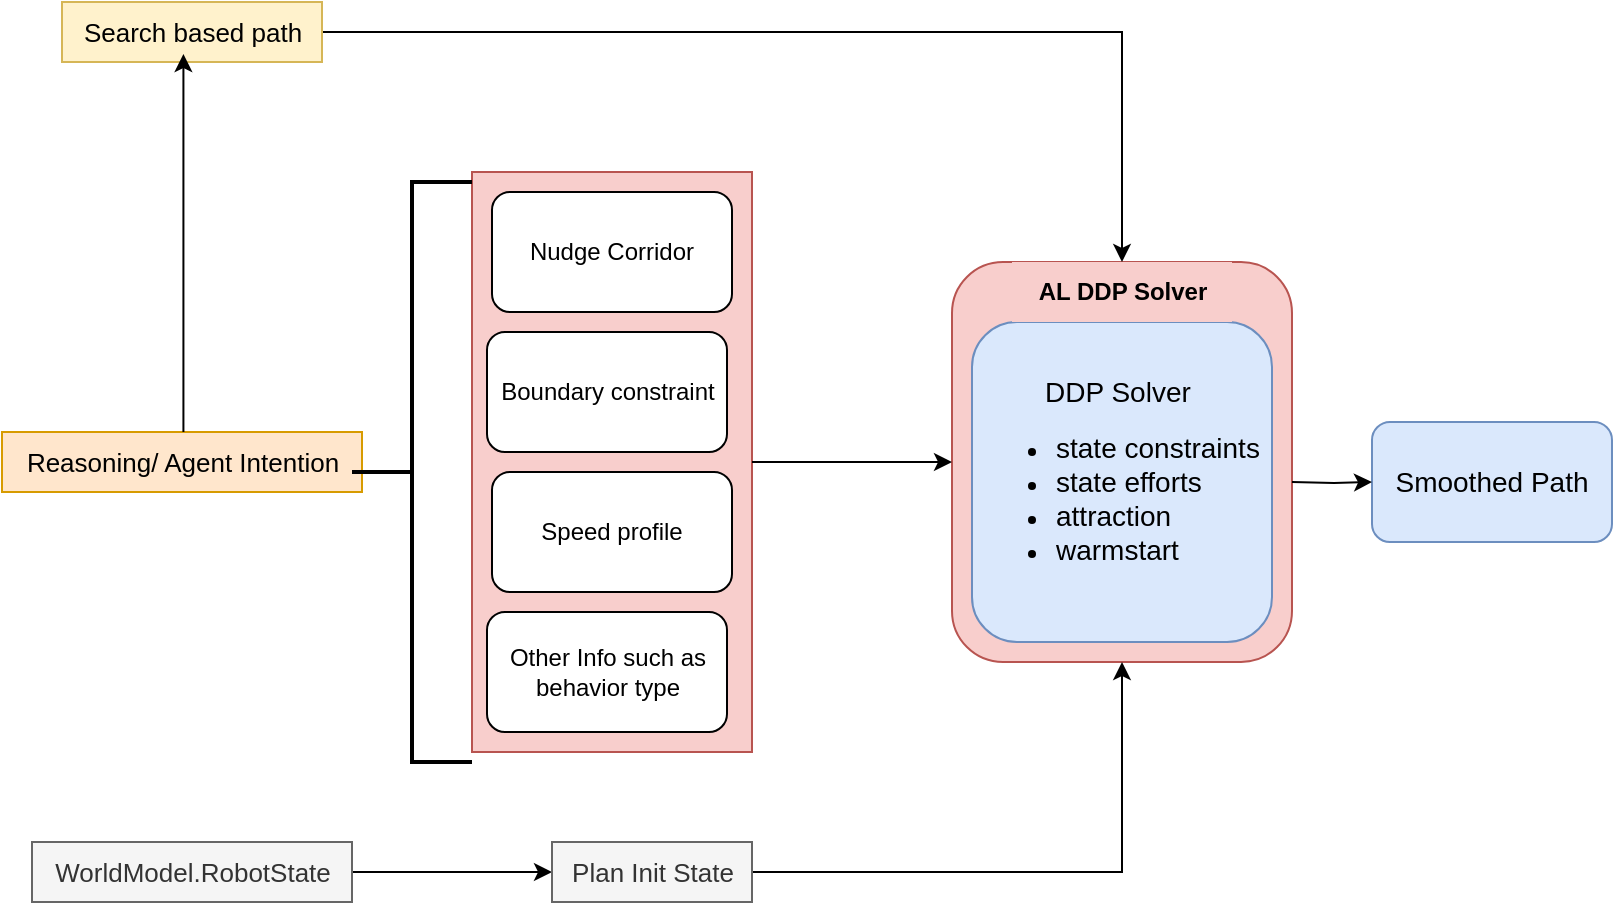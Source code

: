 <mxfile version="26.2.13">
  <diagram name="Page-1" id="lH7OAkQszn0JQ-om_jvU">
    <mxGraphModel dx="1428" dy="681" grid="1" gridSize="10" guides="1" tooltips="1" connect="1" arrows="1" fold="1" page="1" pageScale="1" pageWidth="850" pageHeight="1100" math="0" shadow="0">
      <root>
        <mxCell id="0" />
        <mxCell id="1" parent="0" />
        <mxCell id="d70NaaVjPU07gF6B4FoD-1" value="" style="rounded=1;whiteSpace=wrap;html=1;fillColor=#f8cecc;strokeColor=#b85450;" vertex="1" parent="1">
          <mxGeometry x="1015" y="260" width="170" height="200" as="geometry" />
        </mxCell>
        <mxCell id="LMKS1fgw7sSPHGpPZrgB-2" value="Reasoning/ Agent Intention" style="text;html=1;align=center;verticalAlign=middle;resizable=0;points=[];autosize=1;strokeColor=#d79b00;fillColor=#ffe6cc;fontSize=13;" parent="1" vertex="1">
          <mxGeometry x="540" y="345" width="180" height="30" as="geometry" />
        </mxCell>
        <mxCell id="LMKS1fgw7sSPHGpPZrgB-28" style="edgeStyle=orthogonalEdgeStyle;rounded=0;orthogonalLoop=1;jettySize=auto;html=1;entryX=0.5;entryY=0;entryDx=0;entryDy=0;" parent="1" source="LMKS1fgw7sSPHGpPZrgB-10" target="d70NaaVjPU07gF6B4FoD-1" edge="1">
          <mxGeometry relative="1" as="geometry" />
        </mxCell>
        <mxCell id="LMKS1fgw7sSPHGpPZrgB-10" value="Search based path" style="text;html=1;align=center;verticalAlign=middle;resizable=0;points=[];autosize=1;strokeColor=#d6b656;fillColor=#fff2cc;fontSize=13;" parent="1" vertex="1">
          <mxGeometry x="570" y="130" width="130" height="30" as="geometry" />
        </mxCell>
        <mxCell id="LMKS1fgw7sSPHGpPZrgB-13" value="" style="edgeStyle=orthogonalEdgeStyle;rounded=0;orthogonalLoop=1;jettySize=auto;html=1;" parent="1" source="LMKS1fgw7sSPHGpPZrgB-11" target="LMKS1fgw7sSPHGpPZrgB-12" edge="1">
          <mxGeometry relative="1" as="geometry" />
        </mxCell>
        <mxCell id="LMKS1fgw7sSPHGpPZrgB-11" value="WorldModel.RobotState" style="text;html=1;align=center;verticalAlign=middle;resizable=0;points=[];autosize=1;strokeColor=#666666;fillColor=#f5f5f5;fontColor=#333333;fontSize=13;" parent="1" vertex="1">
          <mxGeometry x="555" y="550" width="160" height="30" as="geometry" />
        </mxCell>
        <mxCell id="LMKS1fgw7sSPHGpPZrgB-27" style="edgeStyle=orthogonalEdgeStyle;rounded=0;orthogonalLoop=1;jettySize=auto;html=1;entryX=0.5;entryY=1;entryDx=0;entryDy=0;" parent="1" source="LMKS1fgw7sSPHGpPZrgB-12" target="d70NaaVjPU07gF6B4FoD-1" edge="1">
          <mxGeometry relative="1" as="geometry" />
        </mxCell>
        <mxCell id="LMKS1fgw7sSPHGpPZrgB-12" value="Plan Init State" style="text;html=1;align=center;verticalAlign=middle;resizable=0;points=[];autosize=1;strokeColor=#666666;fillColor=#f5f5f5;fontColor=#333333;fontSize=13;" parent="1" vertex="1">
          <mxGeometry x="815" y="550" width="100" height="30" as="geometry" />
        </mxCell>
        <mxCell id="LMKS1fgw7sSPHGpPZrgB-19" value="" style="group;fillColor=#f8cecc;strokeColor=#b85450;container=0;" parent="1" vertex="1" connectable="0">
          <mxGeometry x="775" y="215" width="140" height="290" as="geometry" />
        </mxCell>
        <mxCell id="LMKS1fgw7sSPHGpPZrgB-21" value="Smoothed Path" style="whiteSpace=wrap;html=1;align=center;rounded=1;fillColor=#dae8fc;strokeColor=#6c8ebf;fontSize=14;" parent="1" vertex="1">
          <mxGeometry x="1225" y="340" width="120" height="60" as="geometry" />
        </mxCell>
        <mxCell id="LMKS1fgw7sSPHGpPZrgB-22" value="" style="edgeStyle=orthogonalEdgeStyle;rounded=0;orthogonalLoop=1;jettySize=auto;html=1;" parent="1" target="LMKS1fgw7sSPHGpPZrgB-21" edge="1">
          <mxGeometry relative="1" as="geometry">
            <mxPoint x="1185" y="370" as="sourcePoint" />
          </mxGeometry>
        </mxCell>
        <mxCell id="LMKS1fgw7sSPHGpPZrgB-24" value="" style="strokeWidth=2;html=1;shape=mxgraph.flowchart.annotation_2;align=left;labelPosition=right;pointerEvents=1;" parent="1" vertex="1">
          <mxGeometry x="715" y="220" width="60" height="290" as="geometry" />
        </mxCell>
        <mxCell id="LMKS1fgw7sSPHGpPZrgB-26" style="edgeStyle=orthogonalEdgeStyle;rounded=0;orthogonalLoop=1;jettySize=auto;html=1;entryX=0.467;entryY=0.867;entryDx=0;entryDy=0;entryPerimeter=0;" parent="1" source="LMKS1fgw7sSPHGpPZrgB-2" target="LMKS1fgw7sSPHGpPZrgB-10" edge="1">
          <mxGeometry relative="1" as="geometry">
            <Array as="points">
              <mxPoint x="625" y="350" />
              <mxPoint x="625" y="350" />
            </Array>
          </mxGeometry>
        </mxCell>
        <mxCell id="LMKS1fgw7sSPHGpPZrgB-14" value="&lt;div style=&quot;text-align: center;&quot;&gt;&lt;span style=&quot;font-size: 14px; background-color: transparent; color: light-dark(rgb(0, 0, 0), rgb(255, 255, 255));&quot;&gt;DDP Solver&lt;/span&gt;&lt;/div&gt;&lt;ul&gt;&lt;li&gt;&lt;span style=&quot;background-color: transparent; color: light-dark(rgb(0, 0, 0), rgb(255, 255, 255));&quot;&gt;&lt;font style=&quot;font-size: 14px;&quot;&gt;state constraints&lt;/font&gt;&lt;/span&gt;&lt;/li&gt;&lt;li&gt;&lt;font style=&quot;font-size: 14px;&quot;&gt;state efforts&lt;/font&gt;&lt;/li&gt;&lt;li&gt;&lt;font style=&quot;font-size: 14px;&quot;&gt;attraction&lt;/font&gt;&lt;/li&gt;&lt;li&gt;&lt;font style=&quot;font-size: 14px;&quot;&gt;warmstart&lt;/font&gt;&lt;/li&gt;&lt;/ul&gt;" style="rounded=1;whiteSpace=wrap;html=1;align=left;fillColor=#dae8fc;strokeColor=#6c8ebf;" parent="1" vertex="1">
          <mxGeometry x="1025" y="290" width="150" height="160" as="geometry" />
        </mxCell>
        <mxCell id="LMKS1fgw7sSPHGpPZrgB-3" value="Nudge Corridor" style="rounded=1;whiteSpace=wrap;html=1;" parent="1" vertex="1">
          <mxGeometry x="785" y="225" width="120" height="60" as="geometry" />
        </mxCell>
        <mxCell id="LMKS1fgw7sSPHGpPZrgB-5" value="Boundary constraint" style="whiteSpace=wrap;html=1;rounded=1;" parent="1" vertex="1">
          <mxGeometry x="782.5" y="295" width="120" height="60" as="geometry" />
        </mxCell>
        <mxCell id="LMKS1fgw7sSPHGpPZrgB-7" value="Speed profile" style="whiteSpace=wrap;html=1;rounded=1;" parent="1" vertex="1">
          <mxGeometry x="785" y="365" width="120" height="60" as="geometry" />
        </mxCell>
        <mxCell id="LMKS1fgw7sSPHGpPZrgB-8" value="Other Info such as behavior type" style="whiteSpace=wrap;html=1;rounded=1;" parent="1" vertex="1">
          <mxGeometry x="782.5" y="435" width="120" height="60" as="geometry" />
        </mxCell>
        <mxCell id="d70NaaVjPU07gF6B4FoD-3" value="&lt;b&gt;AL DDP Solver&lt;/b&gt;" style="text;html=1;align=center;verticalAlign=middle;resizable=0;points=[];autosize=1;strokeColor=none;fillColor=#f8cecc;" vertex="1" parent="1">
          <mxGeometry x="1045" y="260" width="110" height="30" as="geometry" />
        </mxCell>
        <mxCell id="d70NaaVjPU07gF6B4FoD-4" value="" style="endArrow=classic;html=1;rounded=0;entryX=0;entryY=0.5;entryDx=0;entryDy=0;" edge="1" parent="1" target="d70NaaVjPU07gF6B4FoD-1">
          <mxGeometry width="50" height="50" relative="1" as="geometry">
            <mxPoint x="915" y="360" as="sourcePoint" />
            <mxPoint x="1225" y="330" as="targetPoint" />
          </mxGeometry>
        </mxCell>
      </root>
    </mxGraphModel>
  </diagram>
</mxfile>
